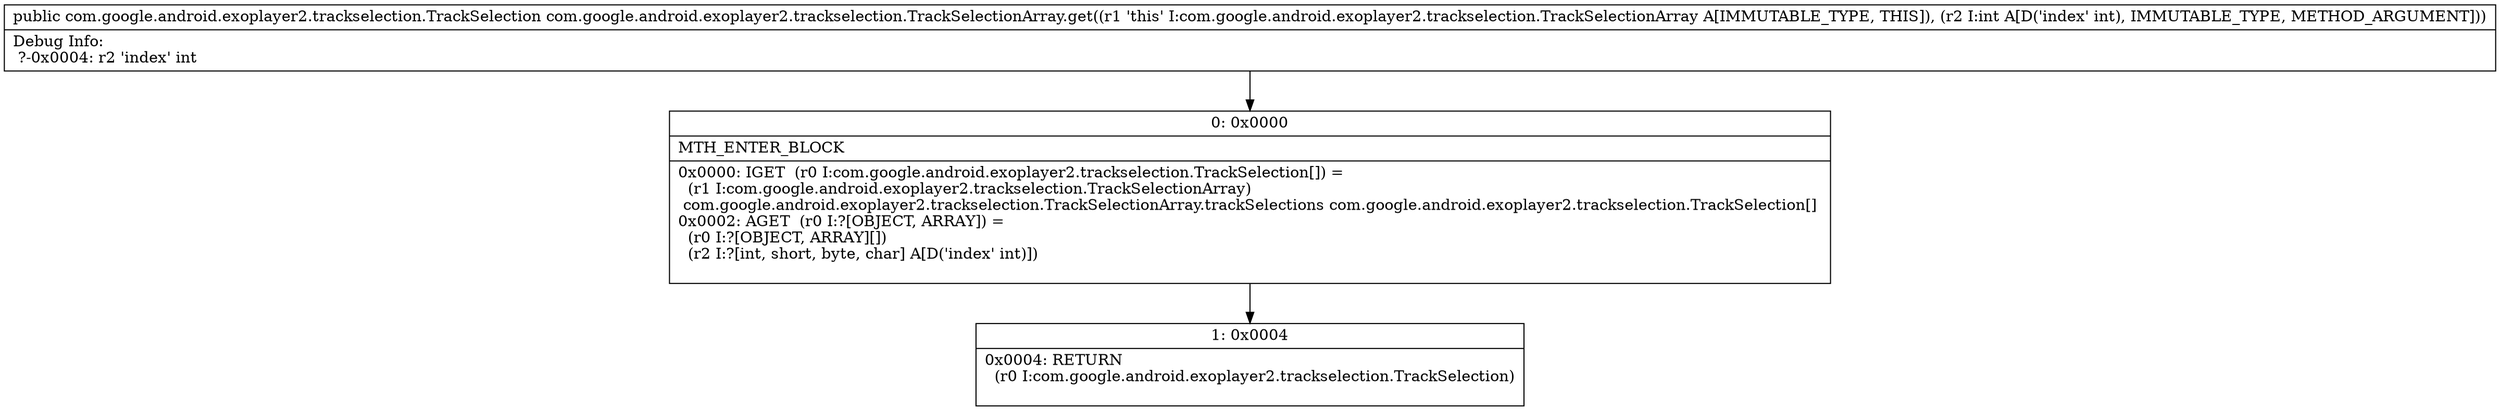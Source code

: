 digraph "CFG forcom.google.android.exoplayer2.trackselection.TrackSelectionArray.get(I)Lcom\/google\/android\/exoplayer2\/trackselection\/TrackSelection;" {
Node_0 [shape=record,label="{0\:\ 0x0000|MTH_ENTER_BLOCK\l|0x0000: IGET  (r0 I:com.google.android.exoplayer2.trackselection.TrackSelection[]) = \l  (r1 I:com.google.android.exoplayer2.trackselection.TrackSelectionArray)\l com.google.android.exoplayer2.trackselection.TrackSelectionArray.trackSelections com.google.android.exoplayer2.trackselection.TrackSelection[] \l0x0002: AGET  (r0 I:?[OBJECT, ARRAY]) = \l  (r0 I:?[OBJECT, ARRAY][])\l  (r2 I:?[int, short, byte, char] A[D('index' int)])\l \l}"];
Node_1 [shape=record,label="{1\:\ 0x0004|0x0004: RETURN  \l  (r0 I:com.google.android.exoplayer2.trackselection.TrackSelection)\l \l}"];
MethodNode[shape=record,label="{public com.google.android.exoplayer2.trackselection.TrackSelection com.google.android.exoplayer2.trackselection.TrackSelectionArray.get((r1 'this' I:com.google.android.exoplayer2.trackselection.TrackSelectionArray A[IMMUTABLE_TYPE, THIS]), (r2 I:int A[D('index' int), IMMUTABLE_TYPE, METHOD_ARGUMENT]))  | Debug Info:\l  ?\-0x0004: r2 'index' int\l}"];
MethodNode -> Node_0;
Node_0 -> Node_1;
}

